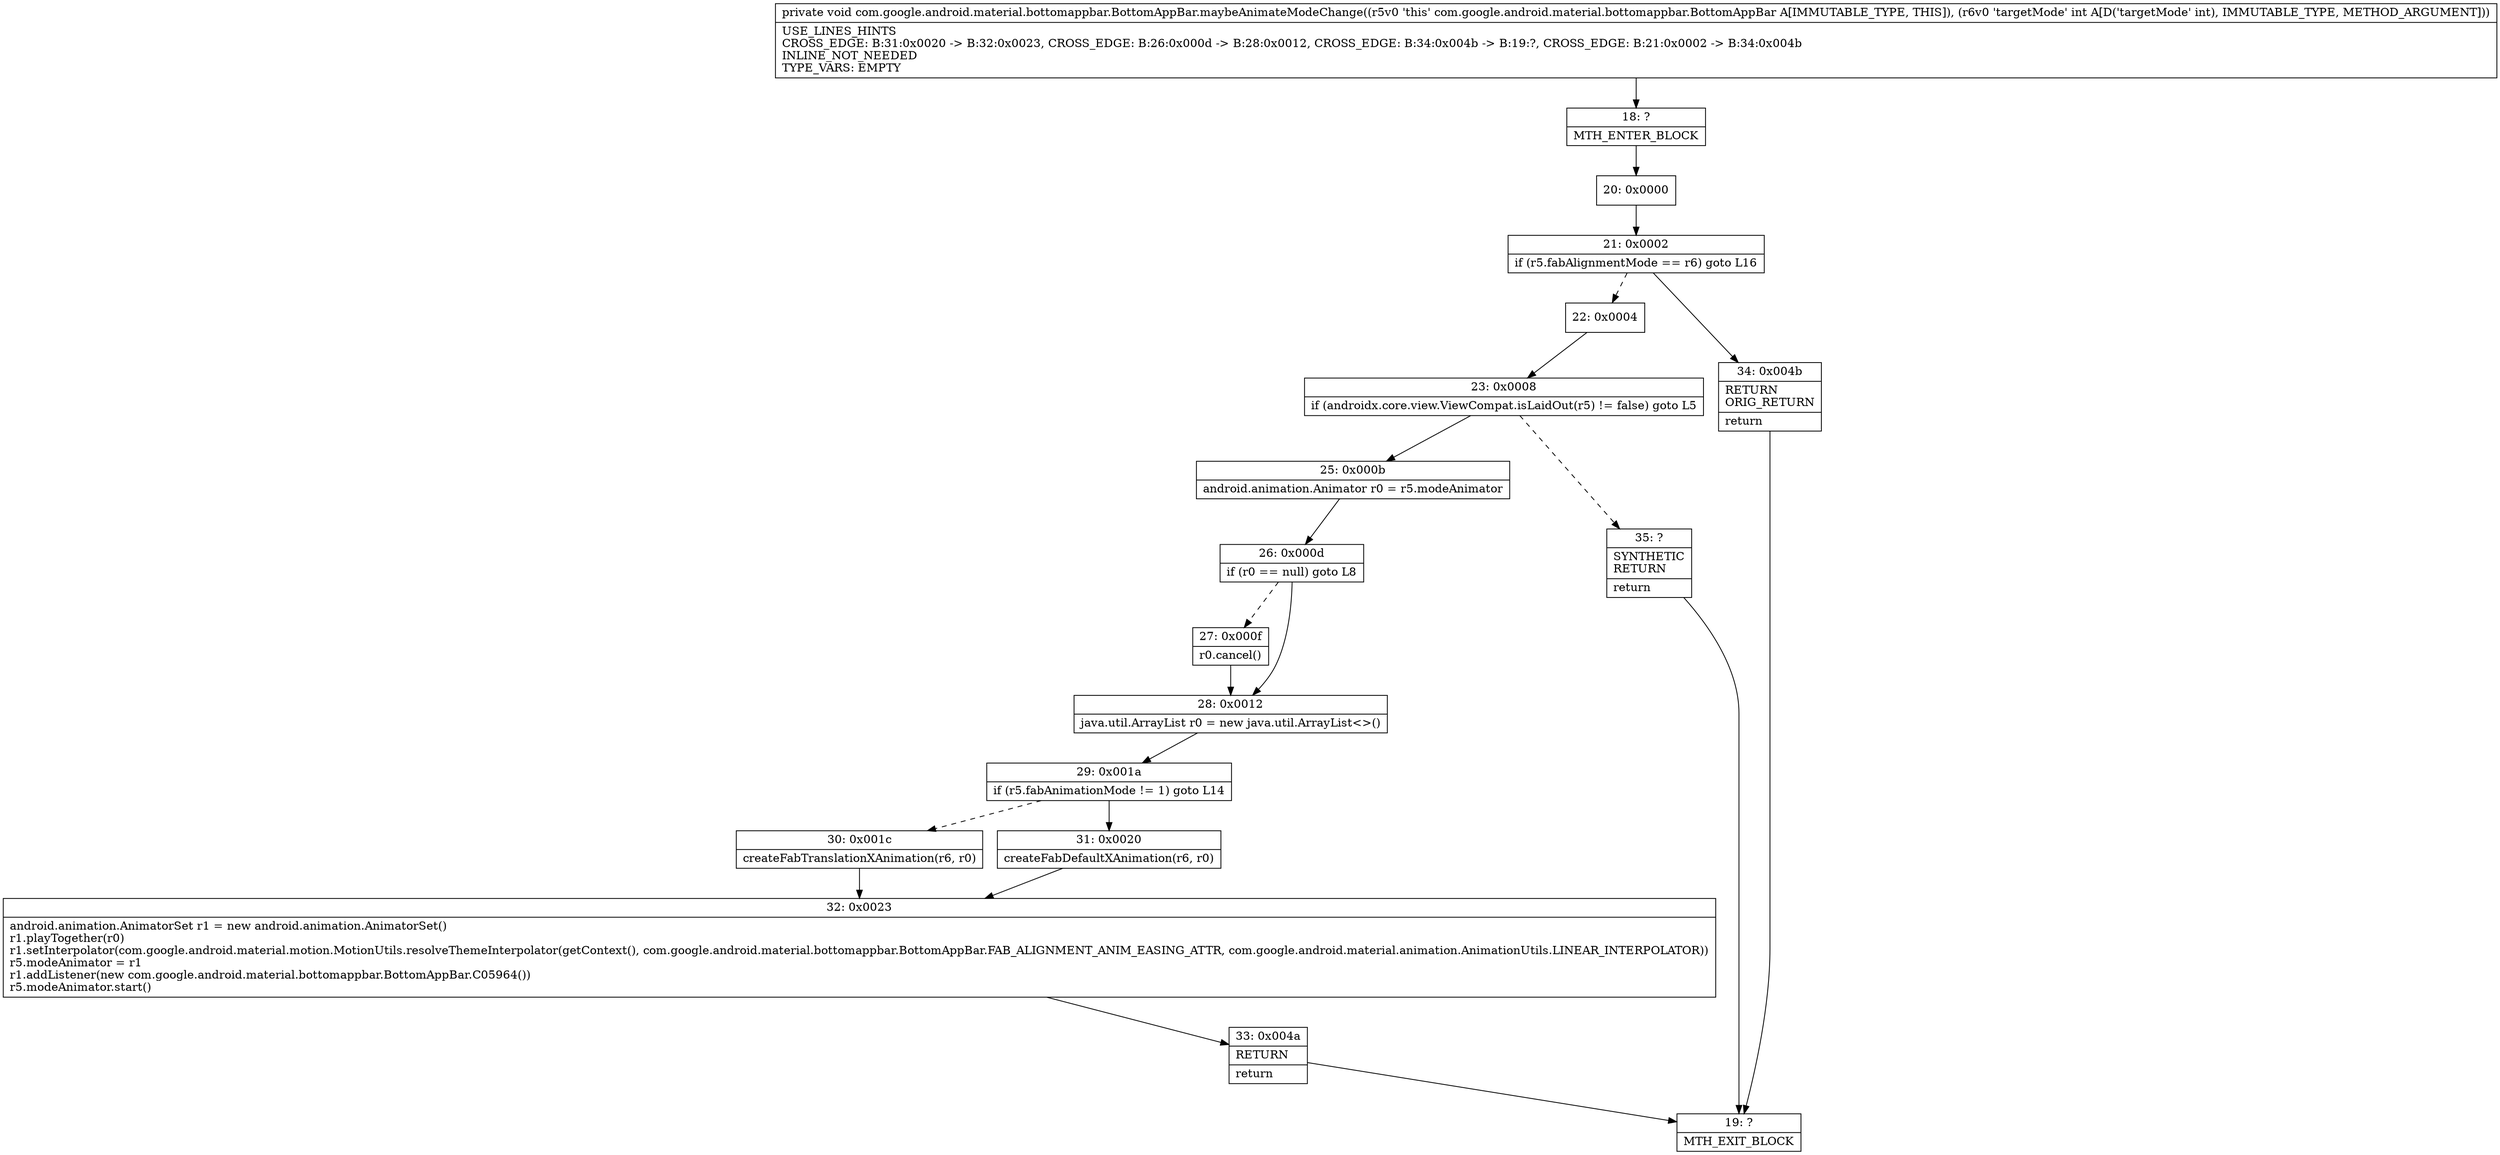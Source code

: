 digraph "CFG forcom.google.android.material.bottomappbar.BottomAppBar.maybeAnimateModeChange(I)V" {
Node_18 [shape=record,label="{18\:\ ?|MTH_ENTER_BLOCK\l}"];
Node_20 [shape=record,label="{20\:\ 0x0000}"];
Node_21 [shape=record,label="{21\:\ 0x0002|if (r5.fabAlignmentMode == r6) goto L16\l}"];
Node_22 [shape=record,label="{22\:\ 0x0004}"];
Node_23 [shape=record,label="{23\:\ 0x0008|if (androidx.core.view.ViewCompat.isLaidOut(r5) != false) goto L5\l}"];
Node_25 [shape=record,label="{25\:\ 0x000b|android.animation.Animator r0 = r5.modeAnimator\l}"];
Node_26 [shape=record,label="{26\:\ 0x000d|if (r0 == null) goto L8\l}"];
Node_27 [shape=record,label="{27\:\ 0x000f|r0.cancel()\l}"];
Node_28 [shape=record,label="{28\:\ 0x0012|java.util.ArrayList r0 = new java.util.ArrayList\<\>()\l}"];
Node_29 [shape=record,label="{29\:\ 0x001a|if (r5.fabAnimationMode != 1) goto L14\l}"];
Node_30 [shape=record,label="{30\:\ 0x001c|createFabTranslationXAnimation(r6, r0)\l}"];
Node_32 [shape=record,label="{32\:\ 0x0023|android.animation.AnimatorSet r1 = new android.animation.AnimatorSet()\lr1.playTogether(r0)\lr1.setInterpolator(com.google.android.material.motion.MotionUtils.resolveThemeInterpolator(getContext(), com.google.android.material.bottomappbar.BottomAppBar.FAB_ALIGNMENT_ANIM_EASING_ATTR, com.google.android.material.animation.AnimationUtils.LINEAR_INTERPOLATOR))\lr5.modeAnimator = r1\lr1.addListener(new com.google.android.material.bottomappbar.BottomAppBar.C05964())\lr5.modeAnimator.start()\l}"];
Node_33 [shape=record,label="{33\:\ 0x004a|RETURN\l|return\l}"];
Node_19 [shape=record,label="{19\:\ ?|MTH_EXIT_BLOCK\l}"];
Node_31 [shape=record,label="{31\:\ 0x0020|createFabDefaultXAnimation(r6, r0)\l}"];
Node_35 [shape=record,label="{35\:\ ?|SYNTHETIC\lRETURN\l|return\l}"];
Node_34 [shape=record,label="{34\:\ 0x004b|RETURN\lORIG_RETURN\l|return\l}"];
MethodNode[shape=record,label="{private void com.google.android.material.bottomappbar.BottomAppBar.maybeAnimateModeChange((r5v0 'this' com.google.android.material.bottomappbar.BottomAppBar A[IMMUTABLE_TYPE, THIS]), (r6v0 'targetMode' int A[D('targetMode' int), IMMUTABLE_TYPE, METHOD_ARGUMENT]))  | USE_LINES_HINTS\lCROSS_EDGE: B:31:0x0020 \-\> B:32:0x0023, CROSS_EDGE: B:26:0x000d \-\> B:28:0x0012, CROSS_EDGE: B:34:0x004b \-\> B:19:?, CROSS_EDGE: B:21:0x0002 \-\> B:34:0x004b\lINLINE_NOT_NEEDED\lTYPE_VARS: EMPTY\l}"];
MethodNode -> Node_18;Node_18 -> Node_20;
Node_20 -> Node_21;
Node_21 -> Node_22[style=dashed];
Node_21 -> Node_34;
Node_22 -> Node_23;
Node_23 -> Node_25;
Node_23 -> Node_35[style=dashed];
Node_25 -> Node_26;
Node_26 -> Node_27[style=dashed];
Node_26 -> Node_28;
Node_27 -> Node_28;
Node_28 -> Node_29;
Node_29 -> Node_30[style=dashed];
Node_29 -> Node_31;
Node_30 -> Node_32;
Node_32 -> Node_33;
Node_33 -> Node_19;
Node_31 -> Node_32;
Node_35 -> Node_19;
Node_34 -> Node_19;
}

